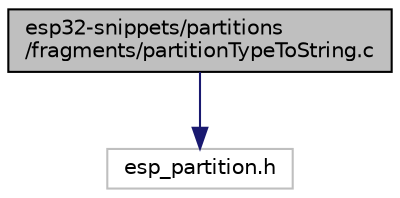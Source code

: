 digraph "esp32-snippets/partitions/fragments/partitionTypeToString.c"
{
  edge [fontname="Helvetica",fontsize="10",labelfontname="Helvetica",labelfontsize="10"];
  node [fontname="Helvetica",fontsize="10",shape=record];
  Node0 [label="esp32-snippets/partitions\l/fragments/partitionTypeToString.c",height=0.2,width=0.4,color="black", fillcolor="grey75", style="filled", fontcolor="black"];
  Node0 -> Node1 [color="midnightblue",fontsize="10",style="solid",fontname="Helvetica"];
  Node1 [label="esp_partition.h",height=0.2,width=0.4,color="grey75", fillcolor="white", style="filled"];
}

